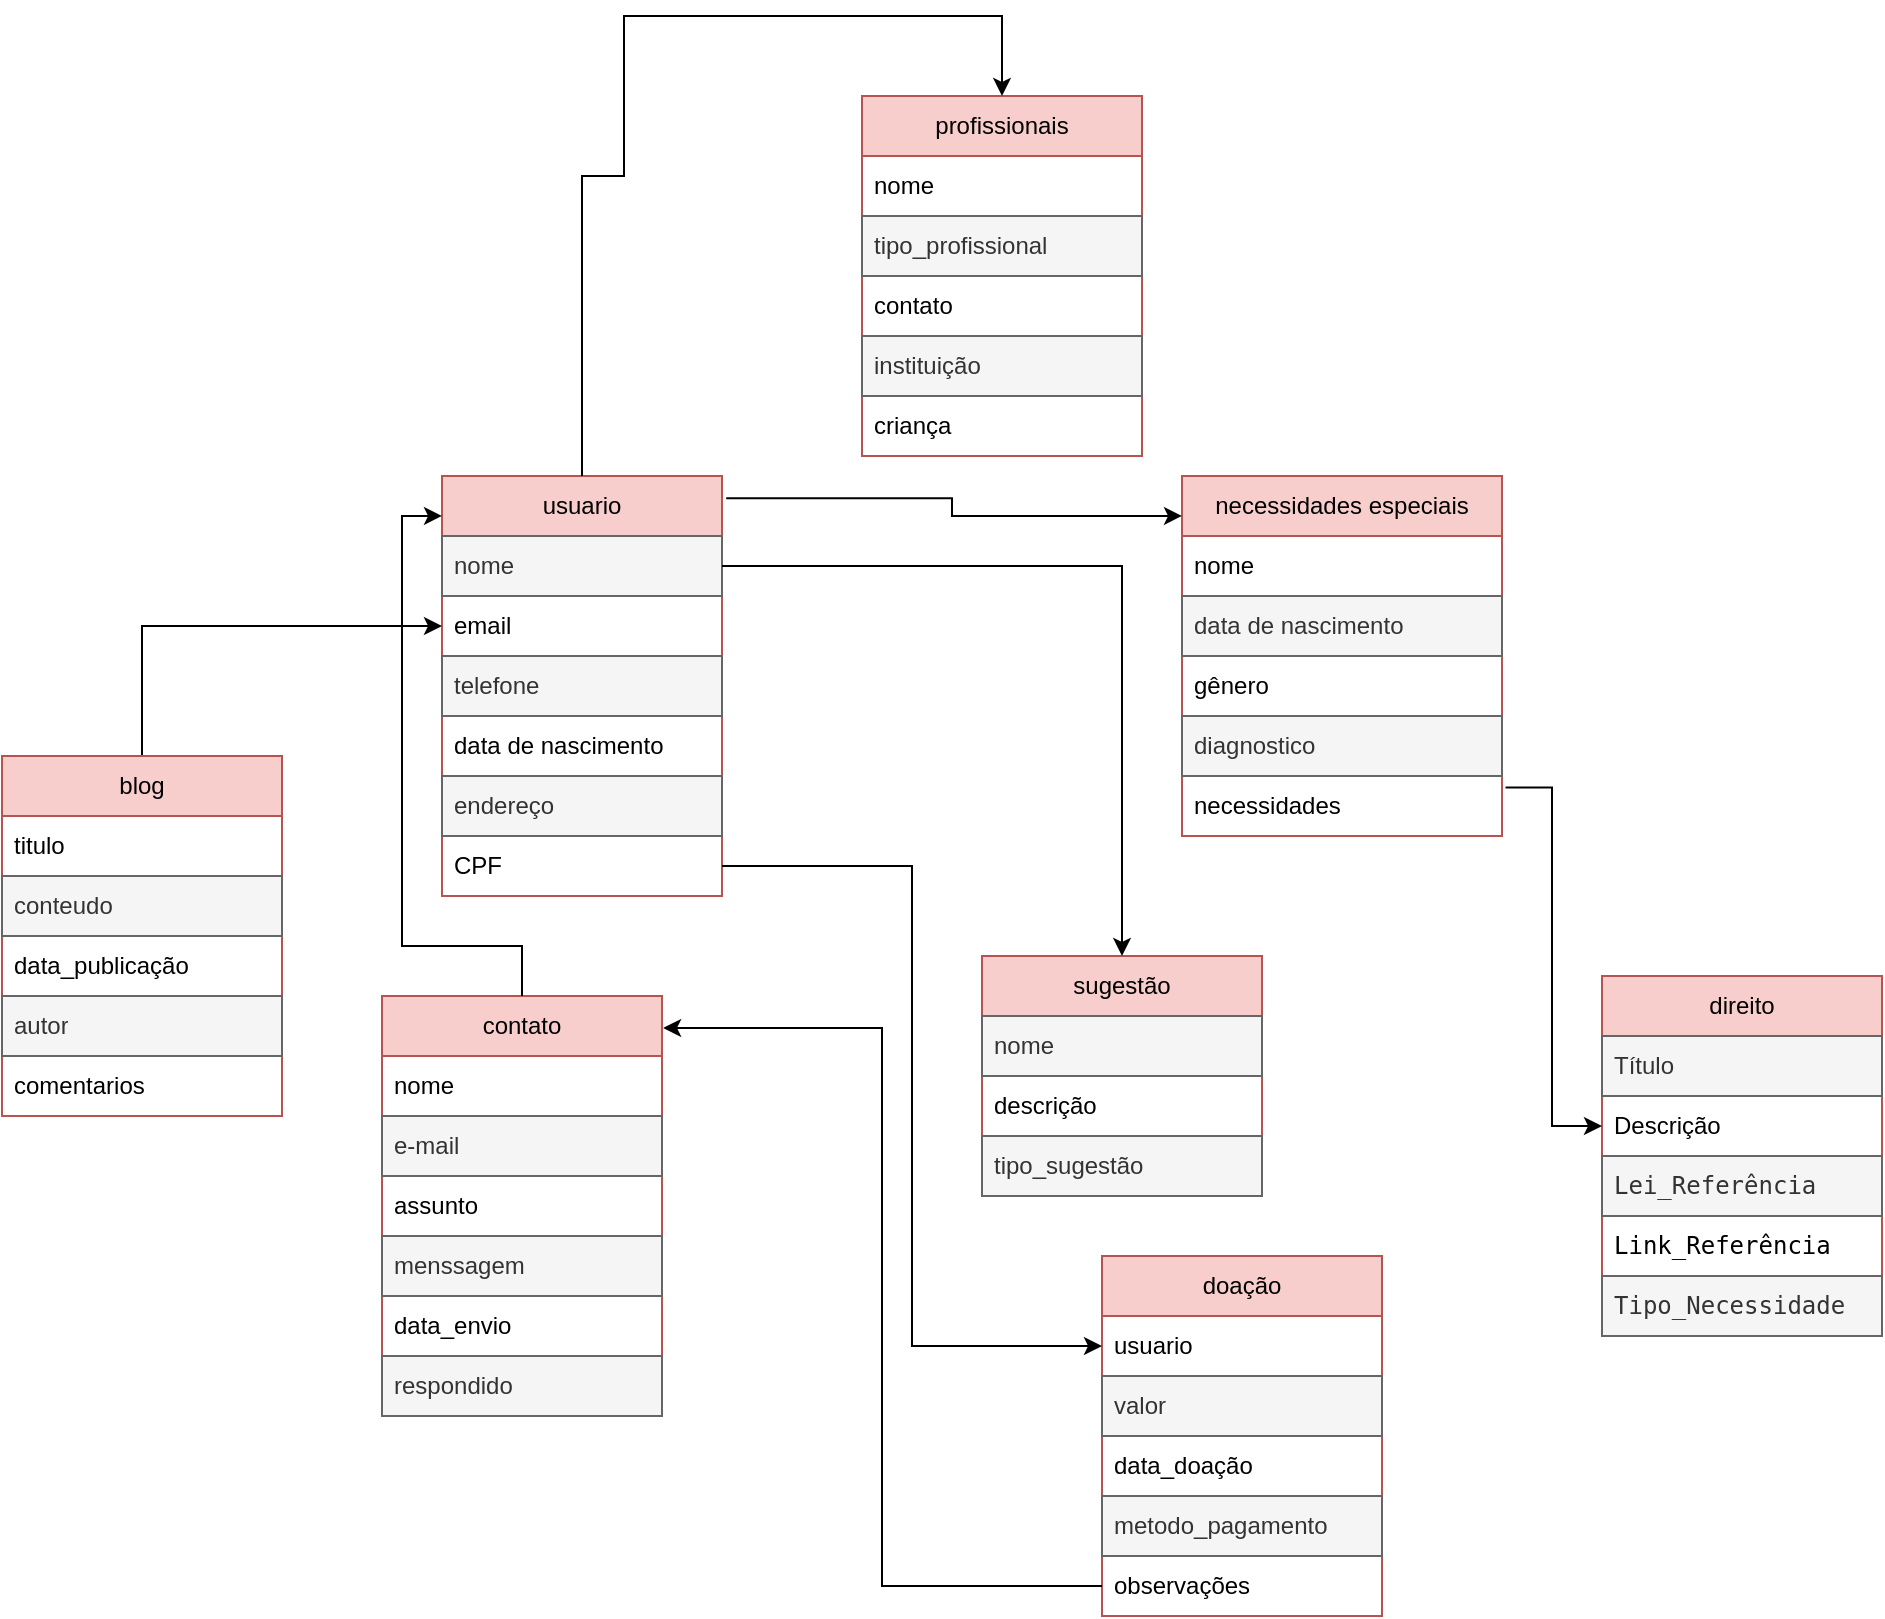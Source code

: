 <mxfile version="26.1.0" pages="3">
  <diagram name="Página-1" id="i8aU5O73W2RoYQw5BkKB">
    <mxGraphModel dx="3452" dy="2562" grid="1" gridSize="10" guides="1" tooltips="1" connect="1" arrows="1" fold="1" page="1" pageScale="1" pageWidth="827" pageHeight="1169" math="0" shadow="0">
      <root>
        <mxCell id="0" />
        <mxCell id="1" parent="0" />
        <mxCell id="5ZW-p2SO1EVHRi_Va51C-1" value="usuario" style="swimlane;fontStyle=0;childLayout=stackLayout;horizontal=1;startSize=30;horizontalStack=0;resizeParent=1;resizeParentMax=0;resizeLast=0;collapsible=1;marginBottom=0;whiteSpace=wrap;html=1;fillColor=#f8cecc;strokeColor=#b85450;" vertex="1" parent="1">
          <mxGeometry x="-370" y="30" width="140" height="210" as="geometry" />
        </mxCell>
        <mxCell id="5ZW-p2SO1EVHRi_Va51C-2" value="nome" style="text;strokeColor=#666666;fillColor=#f5f5f5;align=left;verticalAlign=middle;spacingLeft=4;spacingRight=4;overflow=hidden;points=[[0,0.5],[1,0.5]];portConstraint=eastwest;rotatable=0;whiteSpace=wrap;html=1;fontColor=#333333;" vertex="1" parent="5ZW-p2SO1EVHRi_Va51C-1">
          <mxGeometry y="30" width="140" height="30" as="geometry" />
        </mxCell>
        <mxCell id="5ZW-p2SO1EVHRi_Va51C-3" value="email" style="text;strokeColor=none;fillColor=none;align=left;verticalAlign=middle;spacingLeft=4;spacingRight=4;overflow=hidden;points=[[0,0.5],[1,0.5]];portConstraint=eastwest;rotatable=0;whiteSpace=wrap;html=1;" vertex="1" parent="5ZW-p2SO1EVHRi_Va51C-1">
          <mxGeometry y="60" width="140" height="30" as="geometry" />
        </mxCell>
        <mxCell id="5ZW-p2SO1EVHRi_Va51C-4" value="telefone" style="text;strokeColor=#666666;fillColor=#f5f5f5;align=left;verticalAlign=middle;spacingLeft=4;spacingRight=4;overflow=hidden;points=[[0,0.5],[1,0.5]];portConstraint=eastwest;rotatable=0;whiteSpace=wrap;html=1;fontColor=#333333;" vertex="1" parent="5ZW-p2SO1EVHRi_Va51C-1">
          <mxGeometry y="90" width="140" height="30" as="geometry" />
        </mxCell>
        <mxCell id="5ZW-p2SO1EVHRi_Va51C-5" value="data de nascimento&amp;nbsp;" style="text;strokeColor=none;fillColor=none;align=left;verticalAlign=middle;spacingLeft=4;spacingRight=4;overflow=hidden;points=[[0,0.5],[1,0.5]];portConstraint=eastwest;rotatable=0;whiteSpace=wrap;html=1;" vertex="1" parent="5ZW-p2SO1EVHRi_Va51C-1">
          <mxGeometry y="120" width="140" height="30" as="geometry" />
        </mxCell>
        <mxCell id="5ZW-p2SO1EVHRi_Va51C-6" value="endereço" style="text;strokeColor=#666666;fillColor=#f5f5f5;align=left;verticalAlign=middle;spacingLeft=4;spacingRight=4;overflow=hidden;points=[[0,0.5],[1,0.5]];portConstraint=eastwest;rotatable=0;whiteSpace=wrap;html=1;fontColor=#333333;" vertex="1" parent="5ZW-p2SO1EVHRi_Va51C-1">
          <mxGeometry y="150" width="140" height="30" as="geometry" />
        </mxCell>
        <mxCell id="5ZW-p2SO1EVHRi_Va51C-7" value="CPF" style="text;strokeColor=none;fillColor=none;align=left;verticalAlign=middle;spacingLeft=4;spacingRight=4;overflow=hidden;points=[[0,0.5],[1,0.5]];portConstraint=eastwest;rotatable=0;whiteSpace=wrap;html=1;" vertex="1" parent="5ZW-p2SO1EVHRi_Va51C-1">
          <mxGeometry y="180" width="140" height="30" as="geometry" />
        </mxCell>
        <mxCell id="5ZW-p2SO1EVHRi_Va51C-8" value="necessidades especiais" style="swimlane;fontStyle=0;childLayout=stackLayout;horizontal=1;startSize=30;horizontalStack=0;resizeParent=1;resizeParentMax=0;resizeLast=0;collapsible=1;marginBottom=0;whiteSpace=wrap;html=1;fillColor=#f8cecc;strokeColor=#b85450;" vertex="1" parent="1">
          <mxGeometry y="30" width="160" height="180" as="geometry" />
        </mxCell>
        <mxCell id="5ZW-p2SO1EVHRi_Va51C-9" value="nome" style="text;strokeColor=none;fillColor=none;align=left;verticalAlign=middle;spacingLeft=4;spacingRight=4;overflow=hidden;points=[[0,0.5],[1,0.5]];portConstraint=eastwest;rotatable=0;whiteSpace=wrap;html=1;" vertex="1" parent="5ZW-p2SO1EVHRi_Va51C-8">
          <mxGeometry y="30" width="160" height="30" as="geometry" />
        </mxCell>
        <mxCell id="5ZW-p2SO1EVHRi_Va51C-10" value="data de nascimento" style="text;strokeColor=#666666;fillColor=#f5f5f5;align=left;verticalAlign=middle;spacingLeft=4;spacingRight=4;overflow=hidden;points=[[0,0.5],[1,0.5]];portConstraint=eastwest;rotatable=0;whiteSpace=wrap;html=1;fontColor=#333333;" vertex="1" parent="5ZW-p2SO1EVHRi_Va51C-8">
          <mxGeometry y="60" width="160" height="30" as="geometry" />
        </mxCell>
        <mxCell id="5ZW-p2SO1EVHRi_Va51C-11" value="gênero" style="text;strokeColor=none;fillColor=none;align=left;verticalAlign=middle;spacingLeft=4;spacingRight=4;overflow=hidden;points=[[0,0.5],[1,0.5]];portConstraint=eastwest;rotatable=0;whiteSpace=wrap;html=1;" vertex="1" parent="5ZW-p2SO1EVHRi_Va51C-8">
          <mxGeometry y="90" width="160" height="30" as="geometry" />
        </mxCell>
        <mxCell id="5ZW-p2SO1EVHRi_Va51C-12" value="diagnostico" style="text;strokeColor=#666666;fillColor=#f5f5f5;align=left;verticalAlign=middle;spacingLeft=4;spacingRight=4;overflow=hidden;points=[[0,0.5],[1,0.5]];portConstraint=eastwest;rotatable=0;whiteSpace=wrap;html=1;fontColor=#333333;" vertex="1" parent="5ZW-p2SO1EVHRi_Va51C-8">
          <mxGeometry y="120" width="160" height="30" as="geometry" />
        </mxCell>
        <mxCell id="5ZW-p2SO1EVHRi_Va51C-13" value="necessidades" style="text;strokeColor=none;fillColor=none;align=left;verticalAlign=middle;spacingLeft=4;spacingRight=4;overflow=hidden;points=[[0,0.5],[1,0.5]];portConstraint=eastwest;rotatable=0;whiteSpace=wrap;html=1;" vertex="1" parent="5ZW-p2SO1EVHRi_Va51C-8">
          <mxGeometry y="150" width="160" height="30" as="geometry" />
        </mxCell>
        <mxCell id="5ZW-p2SO1EVHRi_Va51C-14" value="contato" style="swimlane;fontStyle=0;childLayout=stackLayout;horizontal=1;startSize=30;horizontalStack=0;resizeParent=1;resizeParentMax=0;resizeLast=0;collapsible=1;marginBottom=0;whiteSpace=wrap;html=1;fillColor=#f8cecc;strokeColor=#b85450;" vertex="1" parent="1">
          <mxGeometry x="-400" y="290" width="140" height="210" as="geometry" />
        </mxCell>
        <mxCell id="5ZW-p2SO1EVHRi_Va51C-15" value="nome" style="text;strokeColor=none;fillColor=none;align=left;verticalAlign=middle;spacingLeft=4;spacingRight=4;overflow=hidden;points=[[0,0.5],[1,0.5]];portConstraint=eastwest;rotatable=0;whiteSpace=wrap;html=1;" vertex="1" parent="5ZW-p2SO1EVHRi_Va51C-14">
          <mxGeometry y="30" width="140" height="30" as="geometry" />
        </mxCell>
        <mxCell id="5ZW-p2SO1EVHRi_Va51C-16" value="e-mail" style="text;strokeColor=#666666;fillColor=#f5f5f5;align=left;verticalAlign=middle;spacingLeft=4;spacingRight=4;overflow=hidden;points=[[0,0.5],[1,0.5]];portConstraint=eastwest;rotatable=0;whiteSpace=wrap;html=1;fontColor=#333333;" vertex="1" parent="5ZW-p2SO1EVHRi_Va51C-14">
          <mxGeometry y="60" width="140" height="30" as="geometry" />
        </mxCell>
        <mxCell id="5ZW-p2SO1EVHRi_Va51C-17" value="assunto" style="text;strokeColor=none;fillColor=none;align=left;verticalAlign=middle;spacingLeft=4;spacingRight=4;overflow=hidden;points=[[0,0.5],[1,0.5]];portConstraint=eastwest;rotatable=0;whiteSpace=wrap;html=1;" vertex="1" parent="5ZW-p2SO1EVHRi_Va51C-14">
          <mxGeometry y="90" width="140" height="30" as="geometry" />
        </mxCell>
        <mxCell id="5ZW-p2SO1EVHRi_Va51C-18" value="menssagem" style="text;strokeColor=#666666;fillColor=#f5f5f5;align=left;verticalAlign=middle;spacingLeft=4;spacingRight=4;overflow=hidden;points=[[0,0.5],[1,0.5]];portConstraint=eastwest;rotatable=0;whiteSpace=wrap;html=1;fontColor=#333333;" vertex="1" parent="5ZW-p2SO1EVHRi_Va51C-14">
          <mxGeometry y="120" width="140" height="30" as="geometry" />
        </mxCell>
        <mxCell id="5ZW-p2SO1EVHRi_Va51C-19" value="data_envio" style="text;strokeColor=none;fillColor=none;align=left;verticalAlign=middle;spacingLeft=4;spacingRight=4;overflow=hidden;points=[[0,0.5],[1,0.5]];portConstraint=eastwest;rotatable=0;whiteSpace=wrap;html=1;" vertex="1" parent="5ZW-p2SO1EVHRi_Va51C-14">
          <mxGeometry y="150" width="140" height="30" as="geometry" />
        </mxCell>
        <mxCell id="5ZW-p2SO1EVHRi_Va51C-20" value="respondido" style="text;strokeColor=#666666;fillColor=#f5f5f5;align=left;verticalAlign=middle;spacingLeft=4;spacingRight=4;overflow=hidden;points=[[0,0.5],[1,0.5]];portConstraint=eastwest;rotatable=0;whiteSpace=wrap;html=1;fontColor=#333333;" vertex="1" parent="5ZW-p2SO1EVHRi_Va51C-14">
          <mxGeometry y="180" width="140" height="30" as="geometry" />
        </mxCell>
        <mxCell id="5ZW-p2SO1EVHRi_Va51C-21" style="edgeStyle=orthogonalEdgeStyle;rounded=0;orthogonalLoop=1;jettySize=auto;html=1;entryX=0;entryY=0.5;entryDx=0;entryDy=0;" edge="1" parent="1" source="5ZW-p2SO1EVHRi_Va51C-22" target="5ZW-p2SO1EVHRi_Va51C-3">
          <mxGeometry relative="1" as="geometry" />
        </mxCell>
        <mxCell id="5ZW-p2SO1EVHRi_Va51C-22" value="blog" style="swimlane;fontStyle=0;childLayout=stackLayout;horizontal=1;startSize=30;horizontalStack=0;resizeParent=1;resizeParentMax=0;resizeLast=0;collapsible=1;marginBottom=0;whiteSpace=wrap;html=1;fillColor=#f8cecc;strokeColor=#b85450;" vertex="1" parent="1">
          <mxGeometry x="-590" y="170" width="140" height="180" as="geometry" />
        </mxCell>
        <mxCell id="5ZW-p2SO1EVHRi_Va51C-23" value="titulo" style="text;strokeColor=none;fillColor=none;align=left;verticalAlign=middle;spacingLeft=4;spacingRight=4;overflow=hidden;points=[[0,0.5],[1,0.5]];portConstraint=eastwest;rotatable=0;whiteSpace=wrap;html=1;" vertex="1" parent="5ZW-p2SO1EVHRi_Va51C-22">
          <mxGeometry y="30" width="140" height="30" as="geometry" />
        </mxCell>
        <mxCell id="5ZW-p2SO1EVHRi_Va51C-24" value="conteudo" style="text;strokeColor=#666666;fillColor=#f5f5f5;align=left;verticalAlign=middle;spacingLeft=4;spacingRight=4;overflow=hidden;points=[[0,0.5],[1,0.5]];portConstraint=eastwest;rotatable=0;whiteSpace=wrap;html=1;fontColor=#333333;" vertex="1" parent="5ZW-p2SO1EVHRi_Va51C-22">
          <mxGeometry y="60" width="140" height="30" as="geometry" />
        </mxCell>
        <mxCell id="5ZW-p2SO1EVHRi_Va51C-25" value="data_publicação" style="text;strokeColor=none;fillColor=none;align=left;verticalAlign=middle;spacingLeft=4;spacingRight=4;overflow=hidden;points=[[0,0.5],[1,0.5]];portConstraint=eastwest;rotatable=0;whiteSpace=wrap;html=1;" vertex="1" parent="5ZW-p2SO1EVHRi_Va51C-22">
          <mxGeometry y="90" width="140" height="30" as="geometry" />
        </mxCell>
        <mxCell id="5ZW-p2SO1EVHRi_Va51C-26" value="autor" style="text;strokeColor=#666666;fillColor=#f5f5f5;align=left;verticalAlign=middle;spacingLeft=4;spacingRight=4;overflow=hidden;points=[[0,0.5],[1,0.5]];portConstraint=eastwest;rotatable=0;whiteSpace=wrap;html=1;fontColor=#333333;" vertex="1" parent="5ZW-p2SO1EVHRi_Va51C-22">
          <mxGeometry y="120" width="140" height="30" as="geometry" />
        </mxCell>
        <mxCell id="5ZW-p2SO1EVHRi_Va51C-27" value="comentarios" style="text;strokeColor=none;fillColor=none;align=left;verticalAlign=middle;spacingLeft=4;spacingRight=4;overflow=hidden;points=[[0,0.5],[1,0.5]];portConstraint=eastwest;rotatable=0;whiteSpace=wrap;html=1;" vertex="1" parent="5ZW-p2SO1EVHRi_Va51C-22">
          <mxGeometry y="150" width="140" height="30" as="geometry" />
        </mxCell>
        <mxCell id="5ZW-p2SO1EVHRi_Va51C-28" value="sugestão" style="swimlane;fontStyle=0;childLayout=stackLayout;horizontal=1;startSize=30;horizontalStack=0;resizeParent=1;resizeParentMax=0;resizeLast=0;collapsible=1;marginBottom=0;whiteSpace=wrap;html=1;fillColor=#f8cecc;strokeColor=#b85450;" vertex="1" parent="1">
          <mxGeometry x="-100" y="270" width="140" height="120" as="geometry" />
        </mxCell>
        <mxCell id="5ZW-p2SO1EVHRi_Va51C-29" value="nome" style="text;strokeColor=#666666;fillColor=#f5f5f5;align=left;verticalAlign=middle;spacingLeft=4;spacingRight=4;overflow=hidden;points=[[0,0.5],[1,0.5]];portConstraint=eastwest;rotatable=0;whiteSpace=wrap;html=1;fontColor=#333333;" vertex="1" parent="5ZW-p2SO1EVHRi_Va51C-28">
          <mxGeometry y="30" width="140" height="30" as="geometry" />
        </mxCell>
        <mxCell id="5ZW-p2SO1EVHRi_Va51C-30" value="descrição" style="text;strokeColor=none;fillColor=none;align=left;verticalAlign=middle;spacingLeft=4;spacingRight=4;overflow=hidden;points=[[0,0.5],[1,0.5]];portConstraint=eastwest;rotatable=0;whiteSpace=wrap;html=1;" vertex="1" parent="5ZW-p2SO1EVHRi_Va51C-28">
          <mxGeometry y="60" width="140" height="30" as="geometry" />
        </mxCell>
        <mxCell id="5ZW-p2SO1EVHRi_Va51C-31" value="tipo_sugestão" style="text;strokeColor=#666666;fillColor=#f5f5f5;align=left;verticalAlign=middle;spacingLeft=4;spacingRight=4;overflow=hidden;points=[[0,0.5],[1,0.5]];portConstraint=eastwest;rotatable=0;whiteSpace=wrap;html=1;fontColor=#333333;" vertex="1" parent="5ZW-p2SO1EVHRi_Va51C-28">
          <mxGeometry y="90" width="140" height="30" as="geometry" />
        </mxCell>
        <mxCell id="5ZW-p2SO1EVHRi_Va51C-32" value="direito" style="swimlane;fontStyle=0;childLayout=stackLayout;horizontal=1;startSize=30;horizontalStack=0;resizeParent=1;resizeParentMax=0;resizeLast=0;collapsible=1;marginBottom=0;whiteSpace=wrap;html=1;fillColor=#f8cecc;strokeColor=#b85450;" vertex="1" parent="1">
          <mxGeometry x="210" y="280" width="140" height="180" as="geometry" />
        </mxCell>
        <mxCell id="5ZW-p2SO1EVHRi_Va51C-33" value="Título" style="text;strokeColor=#666666;fillColor=#f5f5f5;align=left;verticalAlign=middle;spacingLeft=4;spacingRight=4;overflow=hidden;points=[[0,0.5],[1,0.5]];portConstraint=eastwest;rotatable=0;whiteSpace=wrap;html=1;fontColor=#333333;" vertex="1" parent="5ZW-p2SO1EVHRi_Va51C-32">
          <mxGeometry y="30" width="140" height="30" as="geometry" />
        </mxCell>
        <mxCell id="5ZW-p2SO1EVHRi_Va51C-34" value="Descrição" style="text;strokeColor=none;fillColor=none;align=left;verticalAlign=middle;spacingLeft=4;spacingRight=4;overflow=hidden;points=[[0,0.5],[1,0.5]];portConstraint=eastwest;rotatable=0;whiteSpace=wrap;html=1;" vertex="1" parent="5ZW-p2SO1EVHRi_Va51C-32">
          <mxGeometry y="60" width="140" height="30" as="geometry" />
        </mxCell>
        <mxCell id="5ZW-p2SO1EVHRi_Va51C-35" value="&lt;code&gt;Lei_Referência&lt;/code&gt;" style="text;strokeColor=#666666;fillColor=#f5f5f5;align=left;verticalAlign=middle;spacingLeft=4;spacingRight=4;overflow=hidden;points=[[0,0.5],[1,0.5]];portConstraint=eastwest;rotatable=0;whiteSpace=wrap;html=1;fontColor=#333333;" vertex="1" parent="5ZW-p2SO1EVHRi_Va51C-32">
          <mxGeometry y="90" width="140" height="30" as="geometry" />
        </mxCell>
        <mxCell id="5ZW-p2SO1EVHRi_Va51C-36" value="&lt;code&gt;Link_Referência&lt;/code&gt;" style="text;strokeColor=none;fillColor=none;align=left;verticalAlign=middle;spacingLeft=4;spacingRight=4;overflow=hidden;points=[[0,0.5],[1,0.5]];portConstraint=eastwest;rotatable=0;whiteSpace=wrap;html=1;" vertex="1" parent="5ZW-p2SO1EVHRi_Va51C-32">
          <mxGeometry y="120" width="140" height="30" as="geometry" />
        </mxCell>
        <mxCell id="5ZW-p2SO1EVHRi_Va51C-37" value="&lt;code&gt;Tipo_Necessidade&lt;/code&gt;" style="text;strokeColor=#666666;fillColor=#f5f5f5;align=left;verticalAlign=middle;spacingLeft=4;spacingRight=4;overflow=hidden;points=[[0,0.5],[1,0.5]];portConstraint=eastwest;rotatable=0;whiteSpace=wrap;html=1;fontColor=#333333;" vertex="1" parent="5ZW-p2SO1EVHRi_Va51C-32">
          <mxGeometry y="150" width="140" height="30" as="geometry" />
        </mxCell>
        <mxCell id="5ZW-p2SO1EVHRi_Va51C-38" value="profissionais" style="swimlane;fontStyle=0;childLayout=stackLayout;horizontal=1;startSize=30;horizontalStack=0;resizeParent=1;resizeParentMax=0;resizeLast=0;collapsible=1;marginBottom=0;whiteSpace=wrap;html=1;fillColor=#f8cecc;strokeColor=#b85450;" vertex="1" parent="1">
          <mxGeometry x="-160" y="-160" width="140" height="180" as="geometry" />
        </mxCell>
        <mxCell id="5ZW-p2SO1EVHRi_Va51C-39" value="nome" style="text;strokeColor=none;fillColor=none;align=left;verticalAlign=middle;spacingLeft=4;spacingRight=4;overflow=hidden;points=[[0,0.5],[1,0.5]];portConstraint=eastwest;rotatable=0;whiteSpace=wrap;html=1;" vertex="1" parent="5ZW-p2SO1EVHRi_Va51C-38">
          <mxGeometry y="30" width="140" height="30" as="geometry" />
        </mxCell>
        <mxCell id="5ZW-p2SO1EVHRi_Va51C-40" value="tipo_profissional" style="text;strokeColor=#666666;fillColor=#f5f5f5;align=left;verticalAlign=middle;spacingLeft=4;spacingRight=4;overflow=hidden;points=[[0,0.5],[1,0.5]];portConstraint=eastwest;rotatable=0;whiteSpace=wrap;html=1;fontColor=#333333;" vertex="1" parent="5ZW-p2SO1EVHRi_Va51C-38">
          <mxGeometry y="60" width="140" height="30" as="geometry" />
        </mxCell>
        <mxCell id="5ZW-p2SO1EVHRi_Va51C-41" value="contato" style="text;strokeColor=none;fillColor=none;align=left;verticalAlign=middle;spacingLeft=4;spacingRight=4;overflow=hidden;points=[[0,0.5],[1,0.5]];portConstraint=eastwest;rotatable=0;whiteSpace=wrap;html=1;" vertex="1" parent="5ZW-p2SO1EVHRi_Va51C-38">
          <mxGeometry y="90" width="140" height="30" as="geometry" />
        </mxCell>
        <mxCell id="5ZW-p2SO1EVHRi_Va51C-42" value="instituição" style="text;strokeColor=#666666;fillColor=#f5f5f5;align=left;verticalAlign=middle;spacingLeft=4;spacingRight=4;overflow=hidden;points=[[0,0.5],[1,0.5]];portConstraint=eastwest;rotatable=0;whiteSpace=wrap;html=1;fontColor=#333333;" vertex="1" parent="5ZW-p2SO1EVHRi_Va51C-38">
          <mxGeometry y="120" width="140" height="30" as="geometry" />
        </mxCell>
        <mxCell id="5ZW-p2SO1EVHRi_Va51C-43" value="criança" style="text;strokeColor=none;fillColor=none;align=left;verticalAlign=middle;spacingLeft=4;spacingRight=4;overflow=hidden;points=[[0,0.5],[1,0.5]];portConstraint=eastwest;rotatable=0;whiteSpace=wrap;html=1;" vertex="1" parent="5ZW-p2SO1EVHRi_Va51C-38">
          <mxGeometry y="150" width="140" height="30" as="geometry" />
        </mxCell>
        <mxCell id="5ZW-p2SO1EVHRi_Va51C-44" value="doação" style="swimlane;fontStyle=0;childLayout=stackLayout;horizontal=1;startSize=30;horizontalStack=0;resizeParent=1;resizeParentMax=0;resizeLast=0;collapsible=1;marginBottom=0;whiteSpace=wrap;html=1;fillColor=#f8cecc;strokeColor=#b85450;" vertex="1" parent="1">
          <mxGeometry x="-40" y="420" width="140" height="180" as="geometry" />
        </mxCell>
        <mxCell id="5ZW-p2SO1EVHRi_Va51C-45" value="usuario" style="text;strokeColor=none;fillColor=none;align=left;verticalAlign=middle;spacingLeft=4;spacingRight=4;overflow=hidden;points=[[0,0.5],[1,0.5]];portConstraint=eastwest;rotatable=0;whiteSpace=wrap;html=1;" vertex="1" parent="5ZW-p2SO1EVHRi_Va51C-44">
          <mxGeometry y="30" width="140" height="30" as="geometry" />
        </mxCell>
        <mxCell id="5ZW-p2SO1EVHRi_Va51C-46" value="valor" style="text;strokeColor=#666666;fillColor=#f5f5f5;align=left;verticalAlign=middle;spacingLeft=4;spacingRight=4;overflow=hidden;points=[[0,0.5],[1,0.5]];portConstraint=eastwest;rotatable=0;whiteSpace=wrap;html=1;fontColor=#333333;" vertex="1" parent="5ZW-p2SO1EVHRi_Va51C-44">
          <mxGeometry y="60" width="140" height="30" as="geometry" />
        </mxCell>
        <mxCell id="5ZW-p2SO1EVHRi_Va51C-47" value="data_doação" style="text;strokeColor=none;fillColor=none;align=left;verticalAlign=middle;spacingLeft=4;spacingRight=4;overflow=hidden;points=[[0,0.5],[1,0.5]];portConstraint=eastwest;rotatable=0;whiteSpace=wrap;html=1;" vertex="1" parent="5ZW-p2SO1EVHRi_Va51C-44">
          <mxGeometry y="90" width="140" height="30" as="geometry" />
        </mxCell>
        <mxCell id="5ZW-p2SO1EVHRi_Va51C-48" value="metodo_pagamento" style="text;strokeColor=#666666;fillColor=#f5f5f5;align=left;verticalAlign=middle;spacingLeft=4;spacingRight=4;overflow=hidden;points=[[0,0.5],[1,0.5]];portConstraint=eastwest;rotatable=0;whiteSpace=wrap;html=1;fontColor=#333333;" vertex="1" parent="5ZW-p2SO1EVHRi_Va51C-44">
          <mxGeometry y="120" width="140" height="30" as="geometry" />
        </mxCell>
        <mxCell id="5ZW-p2SO1EVHRi_Va51C-49" value="observações" style="text;strokeColor=none;fillColor=none;align=left;verticalAlign=middle;spacingLeft=4;spacingRight=4;overflow=hidden;points=[[0,0.5],[1,0.5]];portConstraint=eastwest;rotatable=0;whiteSpace=wrap;html=1;" vertex="1" parent="5ZW-p2SO1EVHRi_Va51C-44">
          <mxGeometry y="150" width="140" height="30" as="geometry" />
        </mxCell>
        <mxCell id="5ZW-p2SO1EVHRi_Va51C-50" style="edgeStyle=orthogonalEdgeStyle;rounded=0;orthogonalLoop=1;jettySize=auto;html=1;entryX=0;entryY=0.111;entryDx=0;entryDy=0;entryPerimeter=0;exitX=1.015;exitY=0.053;exitDx=0;exitDy=0;exitPerimeter=0;" edge="1" parent="1" source="5ZW-p2SO1EVHRi_Va51C-1" target="5ZW-p2SO1EVHRi_Va51C-8">
          <mxGeometry relative="1" as="geometry" />
        </mxCell>
        <mxCell id="5ZW-p2SO1EVHRi_Va51C-51" style="edgeStyle=orthogonalEdgeStyle;rounded=0;orthogonalLoop=1;jettySize=auto;html=1;entryX=0.5;entryY=0;entryDx=0;entryDy=0;" edge="1" parent="1" source="5ZW-p2SO1EVHRi_Va51C-2" target="5ZW-p2SO1EVHRi_Va51C-28">
          <mxGeometry relative="1" as="geometry">
            <mxPoint x="-203" y="380" as="targetPoint" />
          </mxGeometry>
        </mxCell>
        <mxCell id="5ZW-p2SO1EVHRi_Va51C-52" style="edgeStyle=orthogonalEdgeStyle;rounded=0;orthogonalLoop=1;jettySize=auto;html=1;entryX=0;entryY=0.5;entryDx=0;entryDy=0;exitX=1.011;exitY=0.193;exitDx=0;exitDy=0;exitPerimeter=0;" edge="1" parent="1" source="5ZW-p2SO1EVHRi_Va51C-13" target="5ZW-p2SO1EVHRi_Va51C-34">
          <mxGeometry relative="1" as="geometry" />
        </mxCell>
        <mxCell id="5ZW-p2SO1EVHRi_Va51C-53" style="edgeStyle=orthogonalEdgeStyle;rounded=0;orthogonalLoop=1;jettySize=auto;html=1;exitX=1;exitY=0.5;exitDx=0;exitDy=0;entryX=0;entryY=0.5;entryDx=0;entryDy=0;" edge="1" parent="1" source="5ZW-p2SO1EVHRi_Va51C-7" target="5ZW-p2SO1EVHRi_Va51C-45">
          <mxGeometry relative="1" as="geometry" />
        </mxCell>
        <mxCell id="5ZW-p2SO1EVHRi_Va51C-54" style="edgeStyle=orthogonalEdgeStyle;rounded=0;orthogonalLoop=1;jettySize=auto;html=1;exitX=0;exitY=0.5;exitDx=0;exitDy=0;entryX=1.004;entryY=0.076;entryDx=0;entryDy=0;entryPerimeter=0;" edge="1" parent="1" source="5ZW-p2SO1EVHRi_Va51C-49" target="5ZW-p2SO1EVHRi_Va51C-14">
          <mxGeometry relative="1" as="geometry" />
        </mxCell>
        <mxCell id="5ZW-p2SO1EVHRi_Va51C-55" style="edgeStyle=orthogonalEdgeStyle;rounded=0;orthogonalLoop=1;jettySize=auto;html=1;exitX=0.5;exitY=0;exitDx=0;exitDy=0;" edge="1" parent="1" source="5ZW-p2SO1EVHRi_Va51C-1" target="5ZW-p2SO1EVHRi_Va51C-38">
          <mxGeometry relative="1" as="geometry">
            <mxPoint x="-280" y="-200" as="targetPoint" />
            <Array as="points">
              <mxPoint x="-300" y="-120" />
              <mxPoint x="-279" y="-120" />
              <mxPoint x="-279" y="-200" />
              <mxPoint x="-90" y="-200" />
            </Array>
          </mxGeometry>
        </mxCell>
        <mxCell id="5ZW-p2SO1EVHRi_Va51C-56" style="edgeStyle=orthogonalEdgeStyle;rounded=0;orthogonalLoop=1;jettySize=auto;html=1;entryX=0;entryY=0.095;entryDx=0;entryDy=0;entryPerimeter=0;" edge="1" parent="1" source="5ZW-p2SO1EVHRi_Va51C-14" target="5ZW-p2SO1EVHRi_Va51C-1">
          <mxGeometry relative="1" as="geometry" />
        </mxCell>
      </root>
    </mxGraphModel>
  </diagram>
  <diagram id="XY3OEVhqNil7oMedrXXp" name="Página-2">
    <mxGraphModel dx="2327" dy="1965" grid="1" gridSize="10" guides="1" tooltips="1" connect="1" arrows="1" fold="1" page="1" pageScale="1" pageWidth="827" pageHeight="1169" math="0" shadow="0">
      <root>
        <mxCell id="0" />
        <mxCell id="1" parent="0" />
        <mxCell id="1_bLVVybKre5JMQFerOB-1" style="edgeStyle=orthogonalEdgeStyle;rounded=0;orthogonalLoop=1;jettySize=auto;html=1;entryX=0;entryY=0.5;entryDx=0;entryDy=0;" edge="1" parent="1" source="1_bLVVybKre5JMQFerOB-6" target="1_bLVVybKre5JMQFerOB-8">
          <mxGeometry relative="1" as="geometry" />
        </mxCell>
        <mxCell id="1_bLVVybKre5JMQFerOB-2" style="edgeStyle=orthogonalEdgeStyle;rounded=0;orthogonalLoop=1;jettySize=auto;html=1;entryX=0.447;entryY=0.973;entryDx=0;entryDy=0;entryPerimeter=0;" edge="1" parent="1" source="1_bLVVybKre5JMQFerOB-45" target="1_bLVVybKre5JMQFerOB-17">
          <mxGeometry relative="1" as="geometry" />
        </mxCell>
        <mxCell id="1_bLVVybKre5JMQFerOB-3" style="edgeStyle=orthogonalEdgeStyle;rounded=0;orthogonalLoop=1;jettySize=auto;html=1;entryX=1;entryY=0.5;entryDx=0;entryDy=0;" edge="1" parent="1" source="1_bLVVybKre5JMQFerOB-6" target="1_bLVVybKre5JMQFerOB-26">
          <mxGeometry relative="1" as="geometry" />
        </mxCell>
        <mxCell id="1_bLVVybKre5JMQFerOB-4" style="edgeStyle=orthogonalEdgeStyle;rounded=0;orthogonalLoop=1;jettySize=auto;html=1;" edge="1" parent="1" source="1_bLVVybKre5JMQFerOB-6" target="1_bLVVybKre5JMQFerOB-24">
          <mxGeometry relative="1" as="geometry" />
        </mxCell>
        <mxCell id="1_bLVVybKre5JMQFerOB-5" style="edgeStyle=orthogonalEdgeStyle;rounded=0;orthogonalLoop=1;jettySize=auto;html=1;entryX=0.5;entryY=0;entryDx=0;entryDy=0;" edge="1" parent="1" source="1_bLVVybKre5JMQFerOB-6" target="1_bLVVybKre5JMQFerOB-31">
          <mxGeometry relative="1" as="geometry" />
        </mxCell>
        <mxCell id="1_bLVVybKre5JMQFerOB-6" value="usuario" style="rounded=0;whiteSpace=wrap;html=1;fillColor=#f8cecc;strokeColor=#b85450;" vertex="1" parent="1">
          <mxGeometry x="40" y="110" width="120" height="60" as="geometry" />
        </mxCell>
        <mxCell id="1_bLVVybKre5JMQFerOB-7" style="edgeStyle=orthogonalEdgeStyle;rounded=0;orthogonalLoop=1;jettySize=auto;html=1;" edge="1" parent="1" source="1_bLVVybKre5JMQFerOB-8" target="1_bLVVybKre5JMQFerOB-11">
          <mxGeometry relative="1" as="geometry">
            <Array as="points">
              <mxPoint x="530" y="150" />
            </Array>
          </mxGeometry>
        </mxCell>
        <mxCell id="1_bLVVybKre5JMQFerOB-8" value="realiza" style="rhombus;whiteSpace=wrap;html=1;fillColor=#f5f5f5;fontColor=#333333;strokeColor=#666666;" vertex="1" parent="1">
          <mxGeometry x="340" y="138" width="80" height="80" as="geometry" />
        </mxCell>
        <mxCell id="1_bLVVybKre5JMQFerOB-9" style="edgeStyle=orthogonalEdgeStyle;rounded=0;orthogonalLoop=1;jettySize=auto;html=1;entryX=1;entryY=0.75;entryDx=0;entryDy=0;" edge="1" parent="1" source="1_bLVVybKre5JMQFerOB-27" target="1_bLVVybKre5JMQFerOB-21">
          <mxGeometry relative="1" as="geometry" />
        </mxCell>
        <mxCell id="1_bLVVybKre5JMQFerOB-10" style="edgeStyle=orthogonalEdgeStyle;rounded=0;orthogonalLoop=1;jettySize=auto;html=1;" edge="1" parent="1" source="1_bLVVybKre5JMQFerOB-11" target="1_bLVVybKre5JMQFerOB-27">
          <mxGeometry relative="1" as="geometry" />
        </mxCell>
        <mxCell id="1_bLVVybKre5JMQFerOB-11" value="necessidades especiais/criança" style="rounded=0;whiteSpace=wrap;html=1;fillColor=#f8cecc;strokeColor=#b85450;" vertex="1" parent="1">
          <mxGeometry x="490" y="60" width="120" height="60" as="geometry" />
        </mxCell>
        <mxCell id="1_bLVVybKre5JMQFerOB-12" value="1,n" style="text;html=1;align=center;verticalAlign=middle;resizable=0;points=[];autosize=1;strokeColor=none;fillColor=none;" vertex="1" parent="1">
          <mxGeometry x="170" y="70" width="40" height="30" as="geometry" />
        </mxCell>
        <mxCell id="1_bLVVybKre5JMQFerOB-13" value="1,n" style="text;html=1;align=center;verticalAlign=middle;resizable=0;points=[];autosize=1;strokeColor=none;fillColor=none;" vertex="1" parent="1">
          <mxGeometry x="290" y="150" width="40" height="30" as="geometry" />
        </mxCell>
        <mxCell id="1_bLVVybKre5JMQFerOB-14" value="profissionais&amp;nbsp;" style="rounded=0;whiteSpace=wrap;html=1;fillColor=#f8cecc;strokeColor=#b85450;" vertex="1" parent="1">
          <mxGeometry x="-310" y="20" width="120" height="60" as="geometry" />
        </mxCell>
        <mxCell id="1_bLVVybKre5JMQFerOB-15" style="edgeStyle=orthogonalEdgeStyle;rounded=0;orthogonalLoop=1;jettySize=auto;html=1;entryX=0.5;entryY=0;entryDx=0;entryDy=0;" edge="1" parent="1" source="1_bLVVybKre5JMQFerOB-17" target="1_bLVVybKre5JMQFerOB-43">
          <mxGeometry relative="1" as="geometry" />
        </mxCell>
        <mxCell id="1_bLVVybKre5JMQFerOB-16" style="edgeStyle=orthogonalEdgeStyle;rounded=0;orthogonalLoop=1;jettySize=auto;html=1;" edge="1" parent="1" source="1_bLVVybKre5JMQFerOB-48" target="1_bLVVybKre5JMQFerOB-14">
          <mxGeometry relative="1" as="geometry" />
        </mxCell>
        <mxCell id="1_bLVVybKre5JMQFerOB-17" value="blog" style="rounded=0;whiteSpace=wrap;html=1;fillColor=#f8cecc;strokeColor=#b85450;" vertex="1" parent="1">
          <mxGeometry x="190" y="-200" width="120" height="60" as="geometry" />
        </mxCell>
        <mxCell id="1_bLVVybKre5JMQFerOB-18" value="contato" style="rounded=0;whiteSpace=wrap;html=1;fillColor=#f8cecc;strokeColor=#b85450;" vertex="1" parent="1">
          <mxGeometry x="50" y="430" width="120" height="60" as="geometry" />
        </mxCell>
        <mxCell id="1_bLVVybKre5JMQFerOB-19" value="sugestão" style="rounded=0;whiteSpace=wrap;html=1;fillColor=#f8cecc;strokeColor=#b85450;" vertex="1" parent="1">
          <mxGeometry x="220" y="420" width="120" height="60" as="geometry" />
        </mxCell>
        <mxCell id="1_bLVVybKre5JMQFerOB-20" value="doação" style="rounded=0;whiteSpace=wrap;html=1;fillColor=#f8cecc;strokeColor=#b85450;" vertex="1" parent="1">
          <mxGeometry x="-340" y="220" width="120" height="60" as="geometry" />
        </mxCell>
        <mxCell id="1_bLVVybKre5JMQFerOB-21" value="direito" style="rounded=0;whiteSpace=wrap;html=1;fillColor=#f8cecc;strokeColor=#b85450;" vertex="1" parent="1">
          <mxGeometry x="370" y="330" width="120" height="60" as="geometry" />
        </mxCell>
        <mxCell id="1_bLVVybKre5JMQFerOB-22" style="edgeStyle=orthogonalEdgeStyle;rounded=0;orthogonalLoop=1;jettySize=auto;html=1;entryX=0.458;entryY=-0.039;entryDx=0;entryDy=0;entryPerimeter=0;" edge="1" parent="1" source="1_bLVVybKre5JMQFerOB-29" target="1_bLVVybKre5JMQFerOB-18">
          <mxGeometry relative="1" as="geometry">
            <Array as="points">
              <mxPoint x="105" y="370" />
            </Array>
          </mxGeometry>
        </mxCell>
        <mxCell id="1_bLVVybKre5JMQFerOB-23" style="edgeStyle=orthogonalEdgeStyle;rounded=0;orthogonalLoop=1;jettySize=auto;html=1;entryX=1;entryY=0.5;entryDx=0;entryDy=0;" edge="1" parent="1" source="1_bLVVybKre5JMQFerOB-24" target="1_bLVVybKre5JMQFerOB-20">
          <mxGeometry relative="1" as="geometry" />
        </mxCell>
        <mxCell id="1_bLVVybKre5JMQFerOB-24" value="realiza" style="rhombus;whiteSpace=wrap;html=1;fillColor=#f5f5f5;fontColor=#333333;strokeColor=#666666;" vertex="1" parent="1">
          <mxGeometry x="-110" y="160" width="80" height="80" as="geometry" />
        </mxCell>
        <mxCell id="1_bLVVybKre5JMQFerOB-25" style="edgeStyle=orthogonalEdgeStyle;rounded=0;orthogonalLoop=1;jettySize=auto;html=1;entryX=1;entryY=0.5;entryDx=0;entryDy=0;" edge="1" parent="1" source="1_bLVVybKre5JMQFerOB-26" target="1_bLVVybKre5JMQFerOB-14">
          <mxGeometry relative="1" as="geometry" />
        </mxCell>
        <mxCell id="1_bLVVybKre5JMQFerOB-26" value="possui" style="rhombus;whiteSpace=wrap;html=1;fillColor=#f5f5f5;fontColor=#333333;strokeColor=#666666;" vertex="1" parent="1">
          <mxGeometry x="-30" y="-85" width="80" height="70" as="geometry" />
        </mxCell>
        <mxCell id="1_bLVVybKre5JMQFerOB-27" value="realiza" style="rhombus;whiteSpace=wrap;html=1;fillColor=#f5f5f5;fontColor=#333333;strokeColor=#666666;" vertex="1" parent="1">
          <mxGeometry x="534" y="230" width="80" height="80" as="geometry" />
        </mxCell>
        <mxCell id="1_bLVVybKre5JMQFerOB-28" value="" style="edgeStyle=orthogonalEdgeStyle;rounded=0;orthogonalLoop=1;jettySize=auto;html=1;" edge="1" parent="1" source="1_bLVVybKre5JMQFerOB-6" target="1_bLVVybKre5JMQFerOB-29">
          <mxGeometry relative="1" as="geometry">
            <Array as="points" />
            <mxPoint x="100" y="180" as="sourcePoint" />
            <mxPoint x="95" y="498" as="targetPoint" />
          </mxGeometry>
        </mxCell>
        <mxCell id="1_bLVVybKre5JMQFerOB-29" value="realiza" style="rhombus;whiteSpace=wrap;html=1;fillColor=#f5f5f5;fontColor=#333333;strokeColor=#666666;" vertex="1" parent="1">
          <mxGeometry x="20" y="280" width="80" height="80" as="geometry" />
        </mxCell>
        <mxCell id="1_bLVVybKre5JMQFerOB-30" style="edgeStyle=orthogonalEdgeStyle;rounded=0;orthogonalLoop=1;jettySize=auto;html=1;entryX=0.25;entryY=0;entryDx=0;entryDy=0;" edge="1" parent="1" source="1_bLVVybKre5JMQFerOB-31" target="1_bLVVybKre5JMQFerOB-19">
          <mxGeometry relative="1" as="geometry" />
        </mxCell>
        <mxCell id="1_bLVVybKre5JMQFerOB-31" value="realiza" style="rhombus;whiteSpace=wrap;html=1;fillColor=#f5f5f5;fontColor=#333333;strokeColor=#666666;" vertex="1" parent="1">
          <mxGeometry x="180" y="230" width="80" height="80" as="geometry" />
        </mxCell>
        <mxCell id="1_bLVVybKre5JMQFerOB-32" value="1,n" style="text;html=1;align=center;verticalAlign=middle;resizable=0;points=[];autosize=1;strokeColor=none;fillColor=none;" vertex="1" parent="1">
          <mxGeometry x="220" y="190" width="40" height="30" as="geometry" />
        </mxCell>
        <mxCell id="1_bLVVybKre5JMQFerOB-33" value="1,n" style="text;html=1;align=center;verticalAlign=middle;resizable=0;points=[];autosize=1;strokeColor=none;fillColor=none;" vertex="1" parent="1">
          <mxGeometry x="440" y="160" width="40" height="30" as="geometry" />
        </mxCell>
        <mxCell id="1_bLVVybKre5JMQFerOB-34" value="1,n" style="text;html=1;align=center;verticalAlign=middle;resizable=0;points=[];autosize=1;strokeColor=none;fillColor=none;" vertex="1" parent="1">
          <mxGeometry x="554" y="140" width="40" height="30" as="geometry" />
        </mxCell>
        <mxCell id="1_bLVVybKre5JMQFerOB-35" value="1,n" style="text;html=1;align=center;verticalAlign=middle;resizable=0;points=[];autosize=1;strokeColor=none;fillColor=none;" vertex="1" parent="1">
          <mxGeometry x="394" y="60" width="40" height="30" as="geometry" />
        </mxCell>
        <mxCell id="1_bLVVybKre5JMQFerOB-36" value="1,n" style="text;html=1;align=center;verticalAlign=middle;resizable=0;points=[];autosize=1;strokeColor=none;fillColor=none;" vertex="1" parent="1">
          <mxGeometry x="360" y="-85" width="40" height="30" as="geometry" />
        </mxCell>
        <mxCell id="1_bLVVybKre5JMQFerOB-37" value="1,n" style="text;html=1;align=center;verticalAlign=middle;resizable=0;points=[];autosize=1;strokeColor=none;fillColor=none;" vertex="1" parent="1">
          <mxGeometry x="60" y="240" width="40" height="30" as="geometry" />
        </mxCell>
        <mxCell id="1_bLVVybKre5JMQFerOB-38" value="1,n" style="text;html=1;align=center;verticalAlign=middle;resizable=0;points=[];autosize=1;strokeColor=none;fillColor=none;" vertex="1" parent="1">
          <mxGeometry x="-160" y="220" width="40" height="30" as="geometry" />
        </mxCell>
        <mxCell id="1_bLVVybKre5JMQFerOB-39" value="1,n" style="text;html=1;align=center;verticalAlign=middle;resizable=0;points=[];autosize=1;strokeColor=none;fillColor=none;" vertex="1" parent="1">
          <mxGeometry x="20" y="170" width="40" height="30" as="geometry" />
        </mxCell>
        <mxCell id="1_bLVVybKre5JMQFerOB-40" value="1,n" style="text;html=1;align=center;verticalAlign=middle;resizable=0;points=[];autosize=1;strokeColor=none;fillColor=none;" vertex="1" parent="1">
          <mxGeometry x="-100" y="-5" width="40" height="30" as="geometry" />
        </mxCell>
        <mxCell id="1_bLVVybKre5JMQFerOB-41" value="1,n" style="text;html=1;align=center;verticalAlign=middle;resizable=0;points=[];autosize=1;strokeColor=none;fillColor=none;" vertex="1" parent="1">
          <mxGeometry x="70" y="30" width="40" height="30" as="geometry" />
        </mxCell>
        <mxCell id="1_bLVVybKre5JMQFerOB-42" value="" style="edgeStyle=orthogonalEdgeStyle;rounded=0;orthogonalLoop=1;jettySize=auto;html=1;entryX=1;entryY=0.25;entryDx=0;entryDy=0;" edge="1" parent="1" source="1_bLVVybKre5JMQFerOB-11" target="1_bLVVybKre5JMQFerOB-43">
          <mxGeometry relative="1" as="geometry">
            <mxPoint x="470" y="90" as="sourcePoint" />
            <mxPoint x="350" y="-95" as="targetPoint" />
          </mxGeometry>
        </mxCell>
        <mxCell id="1_bLVVybKre5JMQFerOB-43" value="tem" style="rhombus;whiteSpace=wrap;html=1;fillColor=#f5f5f5;fontColor=#333333;strokeColor=#666666;" vertex="1" parent="1">
          <mxGeometry x="360" y="-30" width="80" height="80" as="geometry" />
        </mxCell>
        <mxCell id="1_bLVVybKre5JMQFerOB-44" value="" style="edgeStyle=orthogonalEdgeStyle;rounded=0;orthogonalLoop=1;jettySize=auto;html=1;entryX=0;entryY=0.25;entryDx=0;entryDy=0;" edge="1" parent="1" source="1_bLVVybKre5JMQFerOB-6" target="1_bLVVybKre5JMQFerOB-45">
          <mxGeometry relative="1" as="geometry">
            <mxPoint x="160" y="140" as="sourcePoint" />
            <mxPoint x="230" y="-95" as="targetPoint" />
          </mxGeometry>
        </mxCell>
        <mxCell id="1_bLVVybKre5JMQFerOB-45" value="realiza" style="rhombus;whiteSpace=wrap;html=1;fillColor=#f5f5f5;fontColor=#333333;strokeColor=#666666;" vertex="1" parent="1">
          <mxGeometry x="160" y="-10" width="80" height="80" as="geometry" />
        </mxCell>
        <mxCell id="1_bLVVybKre5JMQFerOB-46" value="1,n" style="text;html=1;align=center;verticalAlign=middle;resizable=0;points=[];autosize=1;strokeColor=none;fillColor=none;" vertex="1" parent="1">
          <mxGeometry x="514" y="320" width="40" height="30" as="geometry" />
        </mxCell>
        <mxCell id="1_bLVVybKre5JMQFerOB-47" value="" style="edgeStyle=orthogonalEdgeStyle;rounded=0;orthogonalLoop=1;jettySize=auto;html=1;" edge="1" parent="1" source="1_bLVVybKre5JMQFerOB-17" target="1_bLVVybKre5JMQFerOB-48">
          <mxGeometry relative="1" as="geometry">
            <mxPoint x="210" y="-100" as="sourcePoint" />
            <mxPoint x="-250" y="20" as="targetPoint" />
          </mxGeometry>
        </mxCell>
        <mxCell id="1_bLVVybKre5JMQFerOB-48" value="tem" style="rhombus;whiteSpace=wrap;html=1;fillColor=#f5f5f5;fontColor=#333333;strokeColor=#666666;" vertex="1" parent="1">
          <mxGeometry x="-210" y="-130" width="80" height="70" as="geometry" />
        </mxCell>
        <mxCell id="1_bLVVybKre5JMQFerOB-49" value="1,n" style="text;html=1;align=center;verticalAlign=middle;resizable=0;points=[];autosize=1;strokeColor=none;fillColor=none;" vertex="1" parent="1">
          <mxGeometry x="200" y="-115" width="40" height="30" as="geometry" />
        </mxCell>
        <mxCell id="1_bLVVybKre5JMQFerOB-50" value="1,n" style="text;html=1;align=center;verticalAlign=middle;resizable=0;points=[];autosize=1;strokeColor=none;fillColor=none;" vertex="1" parent="1">
          <mxGeometry x="-250" y="-15" width="40" height="30" as="geometry" />
        </mxCell>
        <mxCell id="1_bLVVybKre5JMQFerOB-51" value="1,n" style="text;html=1;align=center;verticalAlign=middle;resizable=0;points=[];autosize=1;strokeColor=none;fillColor=none;" vertex="1" parent="1">
          <mxGeometry x="110" y="390" width="40" height="30" as="geometry" />
        </mxCell>
        <mxCell id="1_bLVVybKre5JMQFerOB-52" value="1,n" style="text;html=1;align=center;verticalAlign=middle;resizable=0;points=[];autosize=1;strokeColor=none;fillColor=none;" vertex="1" parent="1">
          <mxGeometry x="250" y="380" width="40" height="30" as="geometry" />
        </mxCell>
        <mxCell id="1_bLVVybKre5JMQFerOB-53" value="1,n" style="text;html=1;align=center;verticalAlign=middle;resizable=0;points=[];autosize=1;strokeColor=none;fillColor=none;" vertex="1" parent="1">
          <mxGeometry x="130" y="-170" width="40" height="30" as="geometry" />
        </mxCell>
        <mxCell id="1_bLVVybKre5JMQFerOB-54" value="" style="rounded=0;whiteSpace=wrap;html=1;" vertex="1" parent="1">
          <mxGeometry x="-153" y="960" width="120" height="60" as="geometry" />
        </mxCell>
      </root>
    </mxGraphModel>
  </diagram>
  <diagram id="M30vpU1wNK4alKYjNAZz" name="Página-3">
    <mxGraphModel dx="1050" dy="557" grid="1" gridSize="10" guides="1" tooltips="1" connect="1" arrows="1" fold="1" page="1" pageScale="1" pageWidth="827" pageHeight="1169" math="0" shadow="0">
      <root>
        <mxCell id="0" />
        <mxCell id="1" parent="0" />
        <mxCell id="OnRX3_D4yvcWmmUJDqbK-3" value="" style="edgeStyle=orthogonalEdgeStyle;rounded=0;orthogonalLoop=1;jettySize=auto;html=1;" edge="1" parent="1" source="OnRX3_D4yvcWmmUJDqbK-1" target="OnRX3_D4yvcWmmUJDqbK-2">
          <mxGeometry relative="1" as="geometry" />
        </mxCell>
        <mxCell id="OnRX3_D4yvcWmmUJDqbK-1" value="usuario" style="rounded=0;whiteSpace=wrap;html=1;" vertex="1" parent="1">
          <mxGeometry x="40" y="80" width="80" height="40" as="geometry" />
        </mxCell>
        <mxCell id="OnRX3_D4yvcWmmUJDqbK-5" value="" style="edgeStyle=orthogonalEdgeStyle;rounded=0;orthogonalLoop=1;jettySize=auto;html=1;" edge="1" parent="1" source="OnRX3_D4yvcWmmUJDqbK-2" target="OnRX3_D4yvcWmmUJDqbK-4">
          <mxGeometry relative="1" as="geometry" />
        </mxCell>
        <mxCell id="OnRX3_D4yvcWmmUJDqbK-2" value="classe:&lt;div&gt;string&lt;/div&gt;" style="ellipse;whiteSpace=wrap;html=1;rounded=0;" vertex="1" parent="1">
          <mxGeometry x="160" y="67.5" width="70" height="65" as="geometry" />
        </mxCell>
        <mxCell id="OnRX3_D4yvcWmmUJDqbK-7" value="" style="edgeStyle=orthogonalEdgeStyle;rounded=0;orthogonalLoop=1;jettySize=auto;html=1;" edge="1" parent="1" source="OnRX3_D4yvcWmmUJDqbK-4" target="OnRX3_D4yvcWmmUJDqbK-6">
          <mxGeometry relative="1" as="geometry" />
        </mxCell>
        <mxCell id="OnRX3_D4yvcWmmUJDqbK-4" value="atributos: Nome, CPF, senha, telefone, endereço" style="whiteSpace=wrap;html=1;rounded=0;" vertex="1" parent="1">
          <mxGeometry x="280" y="80" width="140" height="40" as="geometry" />
        </mxCell>
        <mxCell id="OnRX3_D4yvcWmmUJDqbK-6" value="&quot;Maria_Silva&quot;;&amp;nbsp;123.456.789-00&quot;; &quot;SenhaSegura123#&quot;; &quot;(11) 98765-4321&quot;; &quot;Rua das Flores,_123&quot;." style="whiteSpace=wrap;html=1;rounded=0;" vertex="1" parent="1">
          <mxGeometry x="480" y="80" width="200" height="40" as="geometry" />
        </mxCell>
        <mxCell id="OnRX3_D4yvcWmmUJDqbK-51" value="" style="edgeStyle=orthogonalEdgeStyle;rounded=0;orthogonalLoop=1;jettySize=auto;html=1;" edge="1" parent="1" source="OnRX3_D4yvcWmmUJDqbK-52" target="OnRX3_D4yvcWmmUJDqbK-54">
          <mxGeometry relative="1" as="geometry" />
        </mxCell>
        <mxCell id="OnRX3_D4yvcWmmUJDqbK-52" value="profissionais" style="rounded=0;whiteSpace=wrap;html=1;" vertex="1" parent="1">
          <mxGeometry x="40" y="162.5" width="80" height="40" as="geometry" />
        </mxCell>
        <mxCell id="OnRX3_D4yvcWmmUJDqbK-53" value="" style="edgeStyle=orthogonalEdgeStyle;rounded=0;orthogonalLoop=1;jettySize=auto;html=1;" edge="1" parent="1" source="OnRX3_D4yvcWmmUJDqbK-54" target="OnRX3_D4yvcWmmUJDqbK-56">
          <mxGeometry relative="1" as="geometry" />
        </mxCell>
        <mxCell id="OnRX3_D4yvcWmmUJDqbK-54" value="classe:&lt;div&gt;string&lt;/div&gt;" style="ellipse;whiteSpace=wrap;html=1;rounded=0;" vertex="1" parent="1">
          <mxGeometry x="160" y="150" width="70" height="65" as="geometry" />
        </mxCell>
        <mxCell id="OnRX3_D4yvcWmmUJDqbK-55" value="" style="edgeStyle=orthogonalEdgeStyle;rounded=0;orthogonalLoop=1;jettySize=auto;html=1;" edge="1" parent="1" source="OnRX3_D4yvcWmmUJDqbK-56" target="OnRX3_D4yvcWmmUJDqbK-57">
          <mxGeometry relative="1" as="geometry" />
        </mxCell>
        <mxCell id="OnRX3_D4yvcWmmUJDqbK-56" value="atributos: nome, especialização, tempo de sessão, telefone." style="whiteSpace=wrap;html=1;rounded=0;" vertex="1" parent="1">
          <mxGeometry x="280" y="162.5" width="140" height="40" as="geometry" />
        </mxCell>
        <mxCell id="OnRX3_D4yvcWmmUJDqbK-57" value="&quot;Ana_Paula_Rodrigues&quot;; &quot;terapia_cognitivo-comportamental&quot;; &quot;50_minutos&quot;; (41)93154-7531&quot;." style="whiteSpace=wrap;html=1;rounded=0;" vertex="1" parent="1">
          <mxGeometry x="480" y="162.5" width="200" height="40" as="geometry" />
        </mxCell>
        <mxCell id="OnRX3_D4yvcWmmUJDqbK-58" value="" style="edgeStyle=orthogonalEdgeStyle;rounded=0;orthogonalLoop=1;jettySize=auto;html=1;" edge="1" parent="1" source="OnRX3_D4yvcWmmUJDqbK-59" target="OnRX3_D4yvcWmmUJDqbK-61">
          <mxGeometry relative="1" as="geometry" />
        </mxCell>
        <mxCell id="OnRX3_D4yvcWmmUJDqbK-59" value="necessidades&lt;div&gt;especias/criança&lt;/div&gt;" style="rounded=0;whiteSpace=wrap;html=1;" vertex="1" parent="1">
          <mxGeometry x="20" y="242.5" width="100" height="40" as="geometry" />
        </mxCell>
        <mxCell id="OnRX3_D4yvcWmmUJDqbK-60" value="" style="edgeStyle=orthogonalEdgeStyle;rounded=0;orthogonalLoop=1;jettySize=auto;html=1;" edge="1" parent="1" source="OnRX3_D4yvcWmmUJDqbK-61" target="OnRX3_D4yvcWmmUJDqbK-63">
          <mxGeometry relative="1" as="geometry" />
        </mxCell>
        <mxCell id="OnRX3_D4yvcWmmUJDqbK-61" value="classe: string" style="ellipse;whiteSpace=wrap;html=1;rounded=0;" vertex="1" parent="1">
          <mxGeometry x="160" y="230" width="70" height="65" as="geometry" />
        </mxCell>
        <mxCell id="OnRX3_D4yvcWmmUJDqbK-62" value="" style="edgeStyle=orthogonalEdgeStyle;rounded=0;orthogonalLoop=1;jettySize=auto;html=1;" edge="1" parent="1" source="OnRX3_D4yvcWmmUJDqbK-63" target="OnRX3_D4yvcWmmUJDqbK-64">
          <mxGeometry relative="1" as="geometry" />
        </mxCell>
        <mxCell id="OnRX3_D4yvcWmmUJDqbK-63" value="atributos: necessidade; causa, sintomas, tratamento, diagnostico" style="whiteSpace=wrap;html=1;rounded=0;" vertex="1" parent="1">
          <mxGeometry x="280" y="242.5" width="140" height="40" as="geometry" />
        </mxCell>
        <mxCell id="OnRX3_D4yvcWmmUJDqbK-64" value="&quot;TDAH&quot;; &quot;fatores_geneticos&quot;; &quot;Desatenção&quot;; &quot;Terapia_comportamental&quot;; &quot;psicologos&quot;." style="whiteSpace=wrap;html=1;rounded=0;" vertex="1" parent="1">
          <mxGeometry x="480" y="242.5" width="240" height="40" as="geometry" />
        </mxCell>
        <mxCell id="OnRX3_D4yvcWmmUJDqbK-65" value="" style="edgeStyle=orthogonalEdgeStyle;rounded=0;orthogonalLoop=1;jettySize=auto;html=1;" edge="1" parent="1" source="OnRX3_D4yvcWmmUJDqbK-66" target="OnRX3_D4yvcWmmUJDqbK-68">
          <mxGeometry relative="1" as="geometry" />
        </mxCell>
        <mxCell id="OnRX3_D4yvcWmmUJDqbK-66" value="blog" style="rounded=0;whiteSpace=wrap;html=1;" vertex="1" parent="1">
          <mxGeometry x="40" y="322.5" width="80" height="40" as="geometry" />
        </mxCell>
        <mxCell id="OnRX3_D4yvcWmmUJDqbK-67" value="" style="edgeStyle=orthogonalEdgeStyle;rounded=0;orthogonalLoop=1;jettySize=auto;html=1;" edge="1" parent="1" source="OnRX3_D4yvcWmmUJDqbK-68" target="OnRX3_D4yvcWmmUJDqbK-70">
          <mxGeometry relative="1" as="geometry" />
        </mxCell>
        <mxCell id="OnRX3_D4yvcWmmUJDqbK-68" value="classe:&lt;div&gt;string&lt;/div&gt;" style="ellipse;whiteSpace=wrap;html=1;rounded=0;" vertex="1" parent="1">
          <mxGeometry x="160" y="310" width="70" height="65" as="geometry" />
        </mxCell>
        <mxCell id="OnRX3_D4yvcWmmUJDqbK-69" value="" style="edgeStyle=orthogonalEdgeStyle;rounded=0;orthogonalLoop=1;jettySize=auto;html=1;" edge="1" parent="1" source="OnRX3_D4yvcWmmUJDqbK-70" target="OnRX3_D4yvcWmmUJDqbK-71">
          <mxGeometry relative="1" as="geometry" />
        </mxCell>
        <mxCell id="OnRX3_D4yvcWmmUJDqbK-70" value="atributos: nome, necessidade especial, comentario" style="whiteSpace=wrap;html=1;rounded=0;" vertex="1" parent="1">
          <mxGeometry x="280" y="322.5" width="140" height="40" as="geometry" />
        </mxCell>
        <mxCell id="OnRX3_D4yvcWmmUJDqbK-71" value="&quot;Rafael_da_silva&quot;; &quot;autismo&quot;; &quot;meu filho tem autismo&quot;." style="whiteSpace=wrap;html=1;rounded=0;" vertex="1" parent="1">
          <mxGeometry x="480" y="322.5" width="160" height="40" as="geometry" />
        </mxCell>
        <mxCell id="OnRX3_D4yvcWmmUJDqbK-72" value="" style="edgeStyle=orthogonalEdgeStyle;rounded=0;orthogonalLoop=1;jettySize=auto;html=1;" edge="1" parent="1" source="OnRX3_D4yvcWmmUJDqbK-73" target="OnRX3_D4yvcWmmUJDqbK-75">
          <mxGeometry relative="1" as="geometry" />
        </mxCell>
        <mxCell id="OnRX3_D4yvcWmmUJDqbK-73" value="doacao" style="rounded=0;whiteSpace=wrap;html=1;" vertex="1" parent="1">
          <mxGeometry x="40" y="402.5" width="80" height="40" as="geometry" />
        </mxCell>
        <mxCell id="OnRX3_D4yvcWmmUJDqbK-74" value="" style="edgeStyle=orthogonalEdgeStyle;rounded=0;orthogonalLoop=1;jettySize=auto;html=1;" edge="1" parent="1" source="OnRX3_D4yvcWmmUJDqbK-75" target="OnRX3_D4yvcWmmUJDqbK-77">
          <mxGeometry relative="1" as="geometry" />
        </mxCell>
        <mxCell id="OnRX3_D4yvcWmmUJDqbK-75" value="classe:" style="ellipse;whiteSpace=wrap;html=1;rounded=0;" vertex="1" parent="1">
          <mxGeometry x="160" y="390" width="70" height="65" as="geometry" />
        </mxCell>
        <mxCell id="OnRX3_D4yvcWmmUJDqbK-76" value="" style="edgeStyle=orthogonalEdgeStyle;rounded=0;orthogonalLoop=1;jettySize=auto;html=1;" edge="1" parent="1" source="OnRX3_D4yvcWmmUJDqbK-77" target="OnRX3_D4yvcWmmUJDqbK-78">
          <mxGeometry relative="1" as="geometry" />
        </mxCell>
        <mxCell id="OnRX3_D4yvcWmmUJDqbK-77" value="atributos: nome, conta, valor." style="whiteSpace=wrap;html=1;rounded=0;" vertex="1" parent="1">
          <mxGeometry x="280" y="402.5" width="140" height="40" as="geometry" />
        </mxCell>
        <mxCell id="OnRX3_D4yvcWmmUJDqbK-78" value="&quot;Joice_Lira&quot;; &quot;4786.548.2123.133&quot;; &quot;50_reais&quot;." style="whiteSpace=wrap;html=1;rounded=0;" vertex="1" parent="1">
          <mxGeometry x="480" y="402.5" width="160" height="40" as="geometry" />
        </mxCell>
      </root>
    </mxGraphModel>
  </diagram>
</mxfile>
